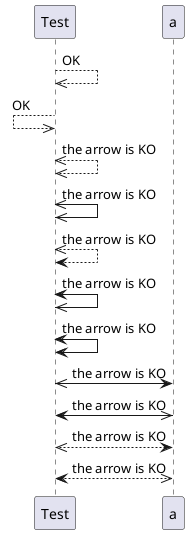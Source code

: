 {
  "sha1": "kcr7zr936x1pegzdpdkfpl7ireyu1xn",
  "insertion": {
    "when": "2024-07-14T20:58:05.992Z",
    "user": "jimnelson372"
  }
}
@startuml
!pragma teoz true
Test -->> Test: OK
Test <<-- Test: OK
Test <<-->> Test: the arrow is KO
Test <<->> Test: the arrow is KO
Test <<--> Test: the arrow is KO
Test <->> Test: the arrow is KO
Test <-> Test: the arrow is KO
Test <<-> a: the arrow is KO
Test <->> a: the arrow is KO
Test <<--> a: the arrow is KO
Test <-->> a: the arrow is KO
@enduml
